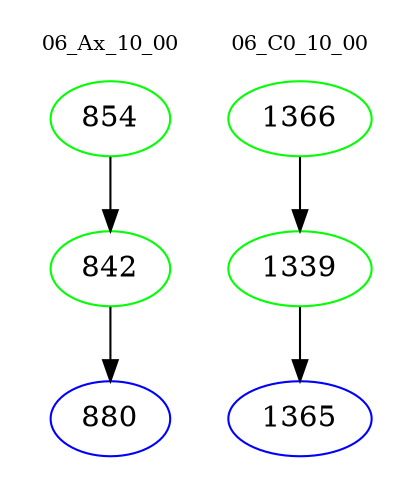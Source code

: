 digraph{
subgraph cluster_0 {
color = white
label = "06_Ax_10_00";
fontsize=10;
T0_854 [label="854", color="green"]
T0_854 -> T0_842 [color="black"]
T0_842 [label="842", color="green"]
T0_842 -> T0_880 [color="black"]
T0_880 [label="880", color="blue"]
}
subgraph cluster_1 {
color = white
label = "06_C0_10_00";
fontsize=10;
T1_1366 [label="1366", color="green"]
T1_1366 -> T1_1339 [color="black"]
T1_1339 [label="1339", color="green"]
T1_1339 -> T1_1365 [color="black"]
T1_1365 [label="1365", color="blue"]
}
}
